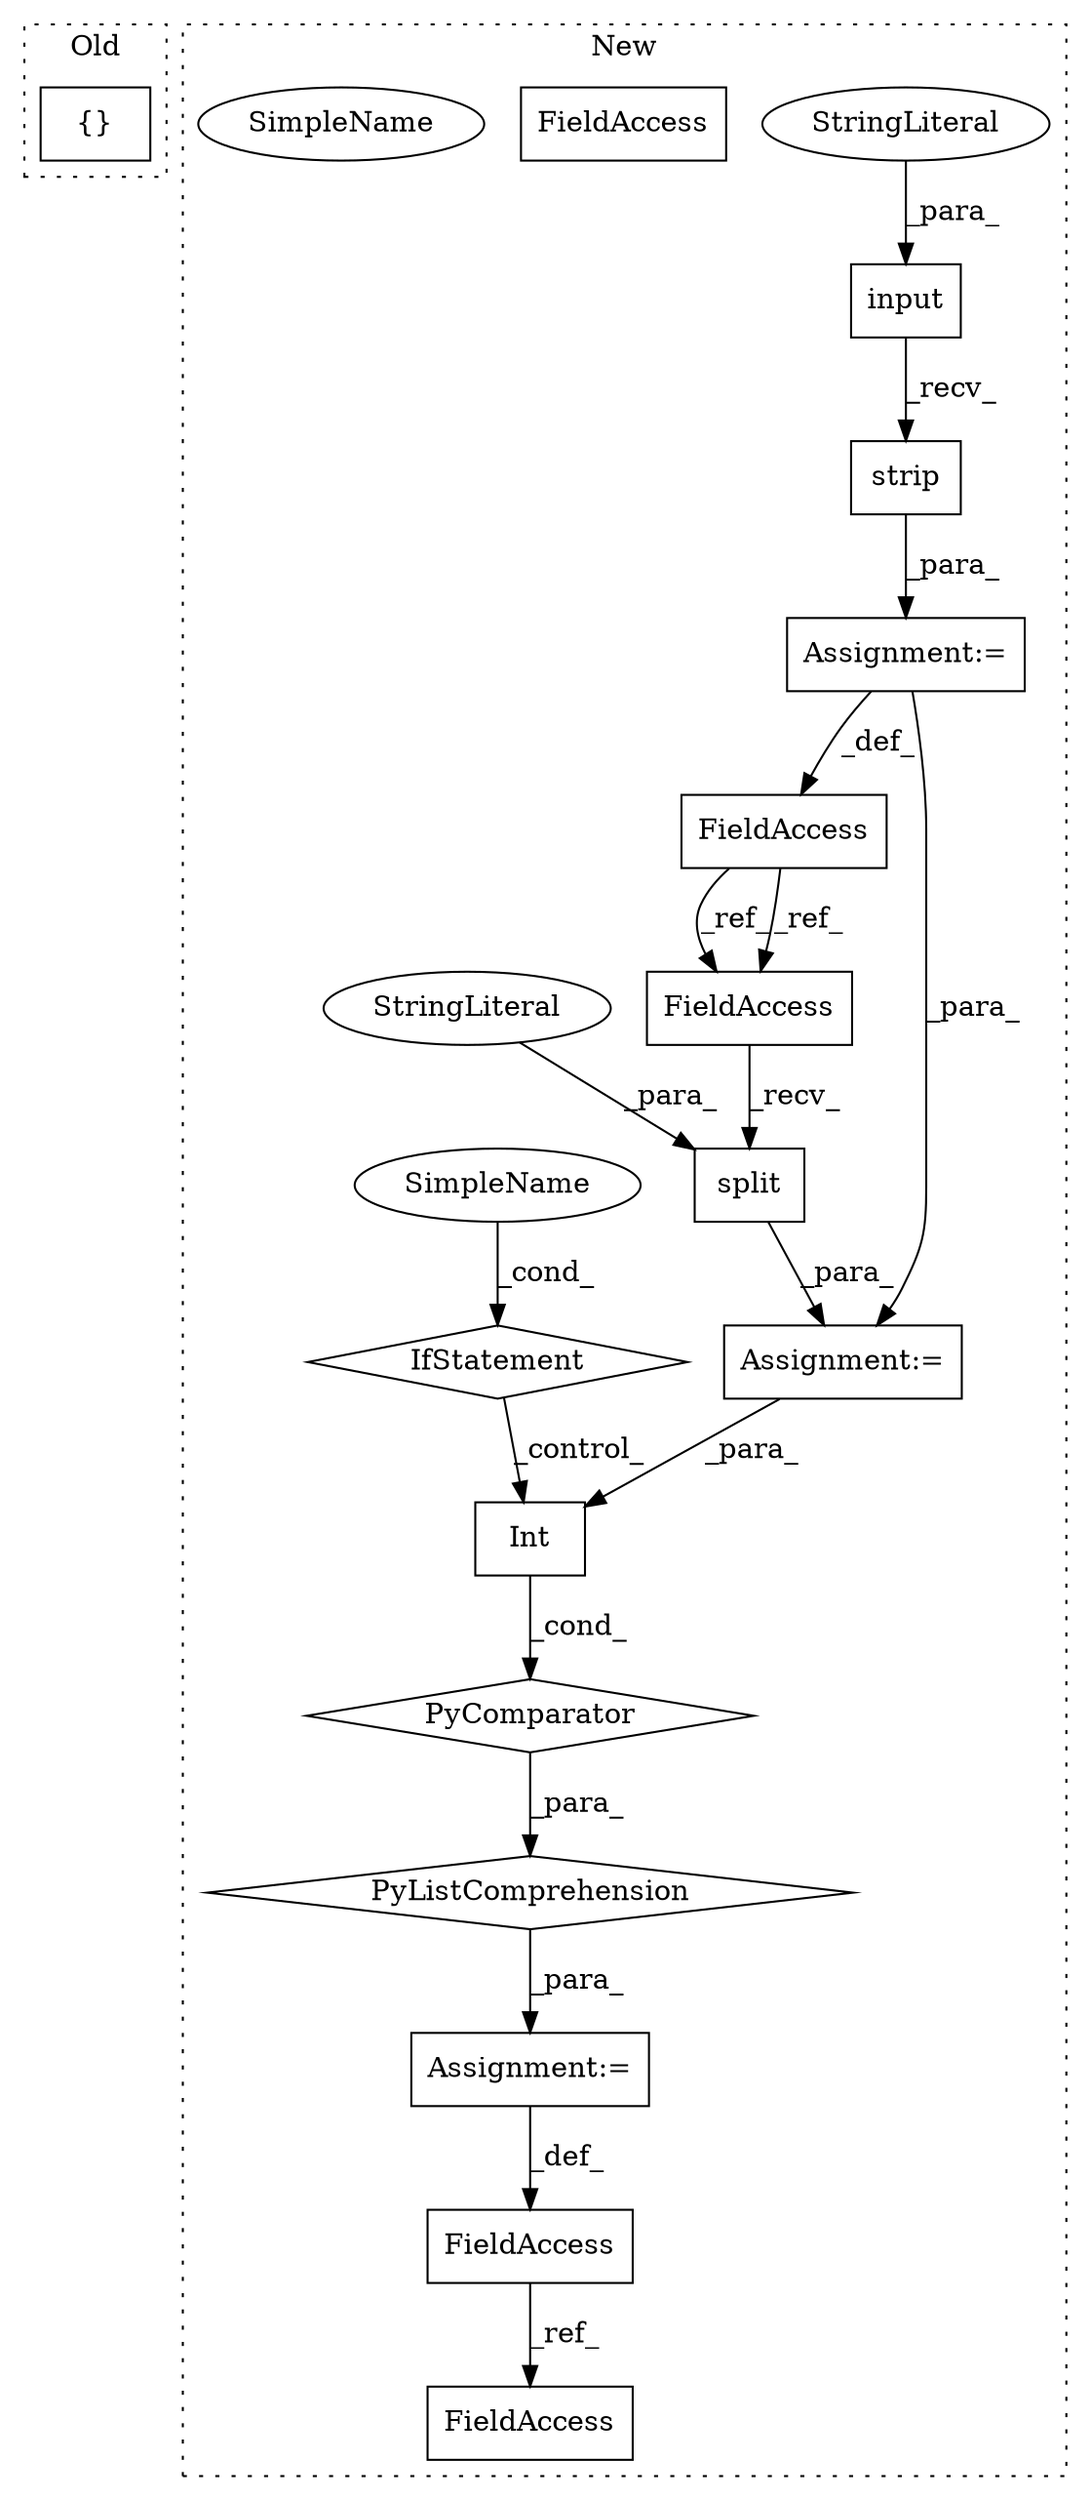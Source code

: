 digraph G {
subgraph cluster0 {
1 [label="{}" a="4" s="662,707" l="1,1" shape="box"];
label = "Old";
style="dotted";
}
subgraph cluster1 {
2 [label="input" a="32" s="660,705" l="6,1" shape="box"];
3 [label="Assignment:=" a="7" s="725" l="14" shape="box"];
4 [label="StringLiteral" a="45" s="666" l="39" shape="ellipse"];
5 [label="strip" a="32" s="707" l="7" shape="box"];
6 [label="Int" a="32" s="739,747" l="4,1" shape="box"];
7 [label="PyListComprehension" a="109" s="739" l="124" shape="diamond"];
8 [label="PyComparator" a="113" s="815" l="40" shape="diamond"];
9 [label="split" a="32" s="836,845" l="6,1" shape="box"];
10 [label="StringLiteral" a="45" s="842" l="3" shape="ellipse"];
11 [label="FieldAccess" a="22" s="825" l="10" shape="box"];
12 [label="FieldAccess" a="22" s="649" l="10" shape="box"];
13 [label="SimpleName" a="42" s="850" l="5" shape="ellipse"];
14 [label="IfStatement" a="25" s="815" l="40" shape="diamond"];
15 [label="FieldAccess" a="22" s="722" l="3" shape="box"];
16 [label="FieldAccess" a="22" s="939" l="3" shape="box"];
17 [label="Assignment:=" a="7" s="659" l="1" shape="box"];
18 [label="Assignment:=" a="7" s="815" l="40" shape="box"];
19 [label="SimpleName" a="42" s="850" l="5" shape="ellipse"];
20 [label="FieldAccess" a="22" s="825" l="10" shape="box"];
label = "New";
style="dotted";
}
2 -> 5 [label="_recv_"];
3 -> 15 [label="_def_"];
4 -> 2 [label="_para_"];
5 -> 17 [label="_para_"];
6 -> 8 [label="_cond_"];
7 -> 3 [label="_para_"];
8 -> 7 [label="_para_"];
9 -> 18 [label="_para_"];
10 -> 9 [label="_para_"];
12 -> 20 [label="_ref_"];
12 -> 20 [label="_ref_"];
14 -> 6 [label="_control_"];
15 -> 16 [label="_ref_"];
17 -> 18 [label="_para_"];
17 -> 12 [label="_def_"];
18 -> 6 [label="_para_"];
19 -> 14 [label="_cond_"];
20 -> 9 [label="_recv_"];
}